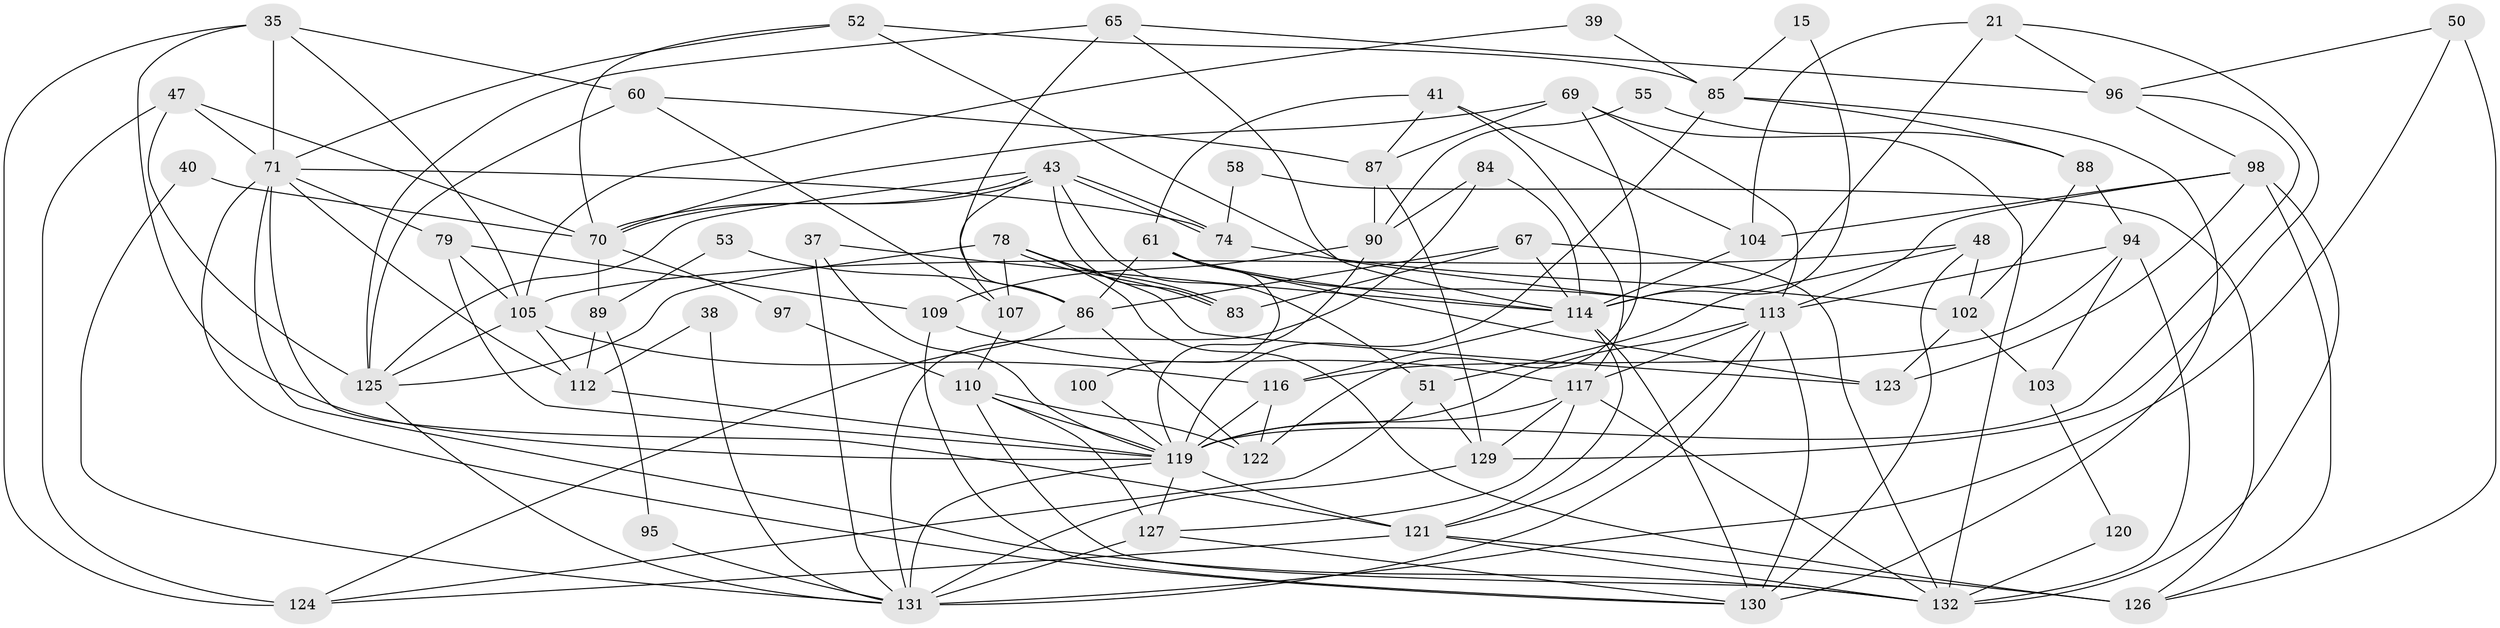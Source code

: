 // original degree distribution, {7: 0.06818181818181818, 4: 0.2196969696969697, 3: 0.2878787878787879, 5: 0.1893939393939394, 2: 0.15151515151515152, 6: 0.06818181818181818, 8: 0.015151515151515152}
// Generated by graph-tools (version 1.1) at 2025/52/03/04/25 21:52:30]
// undirected, 66 vertices, 164 edges
graph export_dot {
graph [start="1"]
  node [color=gray90,style=filled];
  15;
  21 [super="+4"];
  35;
  37;
  38;
  39;
  40;
  41;
  43 [super="+26"];
  47 [super="+17"];
  48;
  50;
  51 [super="+8+31"];
  52;
  53;
  55;
  58;
  60 [super="+18"];
  61;
  65;
  67 [super="+29+42"];
  69 [super="+11"];
  70;
  71 [super="+1+32"];
  74;
  78 [super="+44+62"];
  79 [super="+25"];
  83;
  84;
  85 [super="+57"];
  86;
  87;
  88;
  89;
  90 [super="+6"];
  94 [super="+36"];
  95;
  96 [super="+82"];
  97;
  98 [super="+33"];
  100;
  102;
  103;
  104;
  105 [super="+101"];
  107;
  109;
  110 [super="+54"];
  112;
  113 [super="+80+9"];
  114 [super="+23+81+77"];
  116 [super="+34+99"];
  117 [super="+115"];
  119 [super="+12+118+111"];
  120;
  121 [super="+93"];
  122 [super="+27"];
  123;
  124 [super="+75"];
  125 [super="+14+91"];
  126 [super="+46"];
  127 [super="+108"];
  129 [super="+13"];
  130 [super="+7+128+106"];
  131 [super="+92+68+45"];
  132 [super="+56+76"];
  15 -- 85;
  15 -- 114;
  21 -- 104 [weight=2];
  21 -- 96 [weight=2];
  21 -- 114;
  21 -- 129;
  35 -- 119;
  35 -- 71 [weight=2];
  35 -- 105;
  35 -- 124 [weight=2];
  35 -- 60;
  37 -- 114;
  37 -- 119;
  37 -- 131;
  38 -- 112;
  38 -- 131;
  39 -- 85;
  39 -- 105;
  40 -- 70;
  40 -- 131;
  41 -- 61;
  41 -- 87;
  41 -- 104;
  41 -- 117;
  43 -- 70;
  43 -- 70;
  43 -- 74;
  43 -- 74;
  43 -- 83;
  43 -- 107;
  43 -- 125;
  43 -- 51;
  47 -- 70;
  47 -- 125;
  47 -- 124;
  47 -- 71;
  48 -- 130;
  48 -- 105;
  48 -- 102;
  48 -- 51;
  50 -- 96;
  50 -- 126;
  50 -- 131;
  51 -- 129;
  51 -- 124;
  52 -- 70;
  52 -- 85;
  52 -- 71;
  52 -- 113;
  53 -- 86;
  53 -- 89;
  55 -- 90;
  55 -- 88;
  58 -- 74;
  58 -- 126;
  60 -- 87;
  60 -- 107;
  60 -- 125;
  61 -- 86;
  61 -- 100;
  61 -- 123;
  61 -- 113;
  61 -- 114 [weight=3];
  65 -- 86;
  65 -- 125;
  65 -- 96;
  65 -- 114;
  67 -- 114 [weight=2];
  67 -- 86;
  67 -- 132 [weight=2];
  67 -- 83;
  69 -- 113;
  69 -- 122;
  69 -- 70;
  69 -- 87;
  69 -- 132;
  70 -- 89;
  70 -- 97;
  71 -- 112;
  71 -- 79;
  71 -- 74;
  71 -- 121 [weight=2];
  71 -- 130;
  71 -- 132;
  74 -- 102;
  78 -- 83 [weight=2];
  78 -- 83;
  78 -- 123;
  78 -- 125;
  78 -- 107;
  78 -- 126;
  79 -- 109 [weight=2];
  79 -- 105;
  79 -- 119;
  84 -- 131;
  84 -- 90;
  84 -- 114;
  85 -- 88 [weight=2];
  85 -- 130;
  85 -- 119;
  86 -- 122 [weight=2];
  86 -- 124;
  87 -- 129;
  87 -- 90;
  88 -- 102;
  88 -- 94;
  89 -- 112;
  89 -- 95;
  90 -- 109;
  90 -- 119;
  94 -- 116;
  94 -- 113 [weight=2];
  94 -- 132;
  94 -- 103;
  95 -- 131;
  96 -- 98;
  96 -- 119;
  97 -- 110;
  98 -- 126;
  98 -- 113 [weight=2];
  98 -- 132;
  98 -- 104;
  98 -- 123;
  100 -- 119;
  102 -- 123;
  102 -- 103;
  103 -- 120;
  104 -- 114;
  105 -- 116 [weight=2];
  105 -- 112;
  105 -- 125;
  107 -- 110;
  109 -- 130;
  109 -- 117;
  110 -- 122;
  110 -- 132;
  110 -- 119;
  110 -- 127;
  112 -- 119;
  113 -- 121 [weight=2];
  113 -- 119 [weight=2];
  113 -- 130 [weight=2];
  113 -- 131 [weight=3];
  113 -- 117;
  114 -- 121 [weight=2];
  114 -- 130 [weight=2];
  114 -- 116 [weight=2];
  116 -- 119;
  116 -- 122;
  117 -- 129;
  117 -- 119 [weight=2];
  117 -- 127;
  117 -- 132 [weight=2];
  119 -- 121 [weight=4];
  119 -- 131;
  119 -- 127;
  120 -- 132;
  121 -- 132;
  121 -- 124;
  121 -- 126 [weight=2];
  125 -- 131 [weight=2];
  127 -- 131 [weight=2];
  127 -- 130;
  129 -- 131;
}
